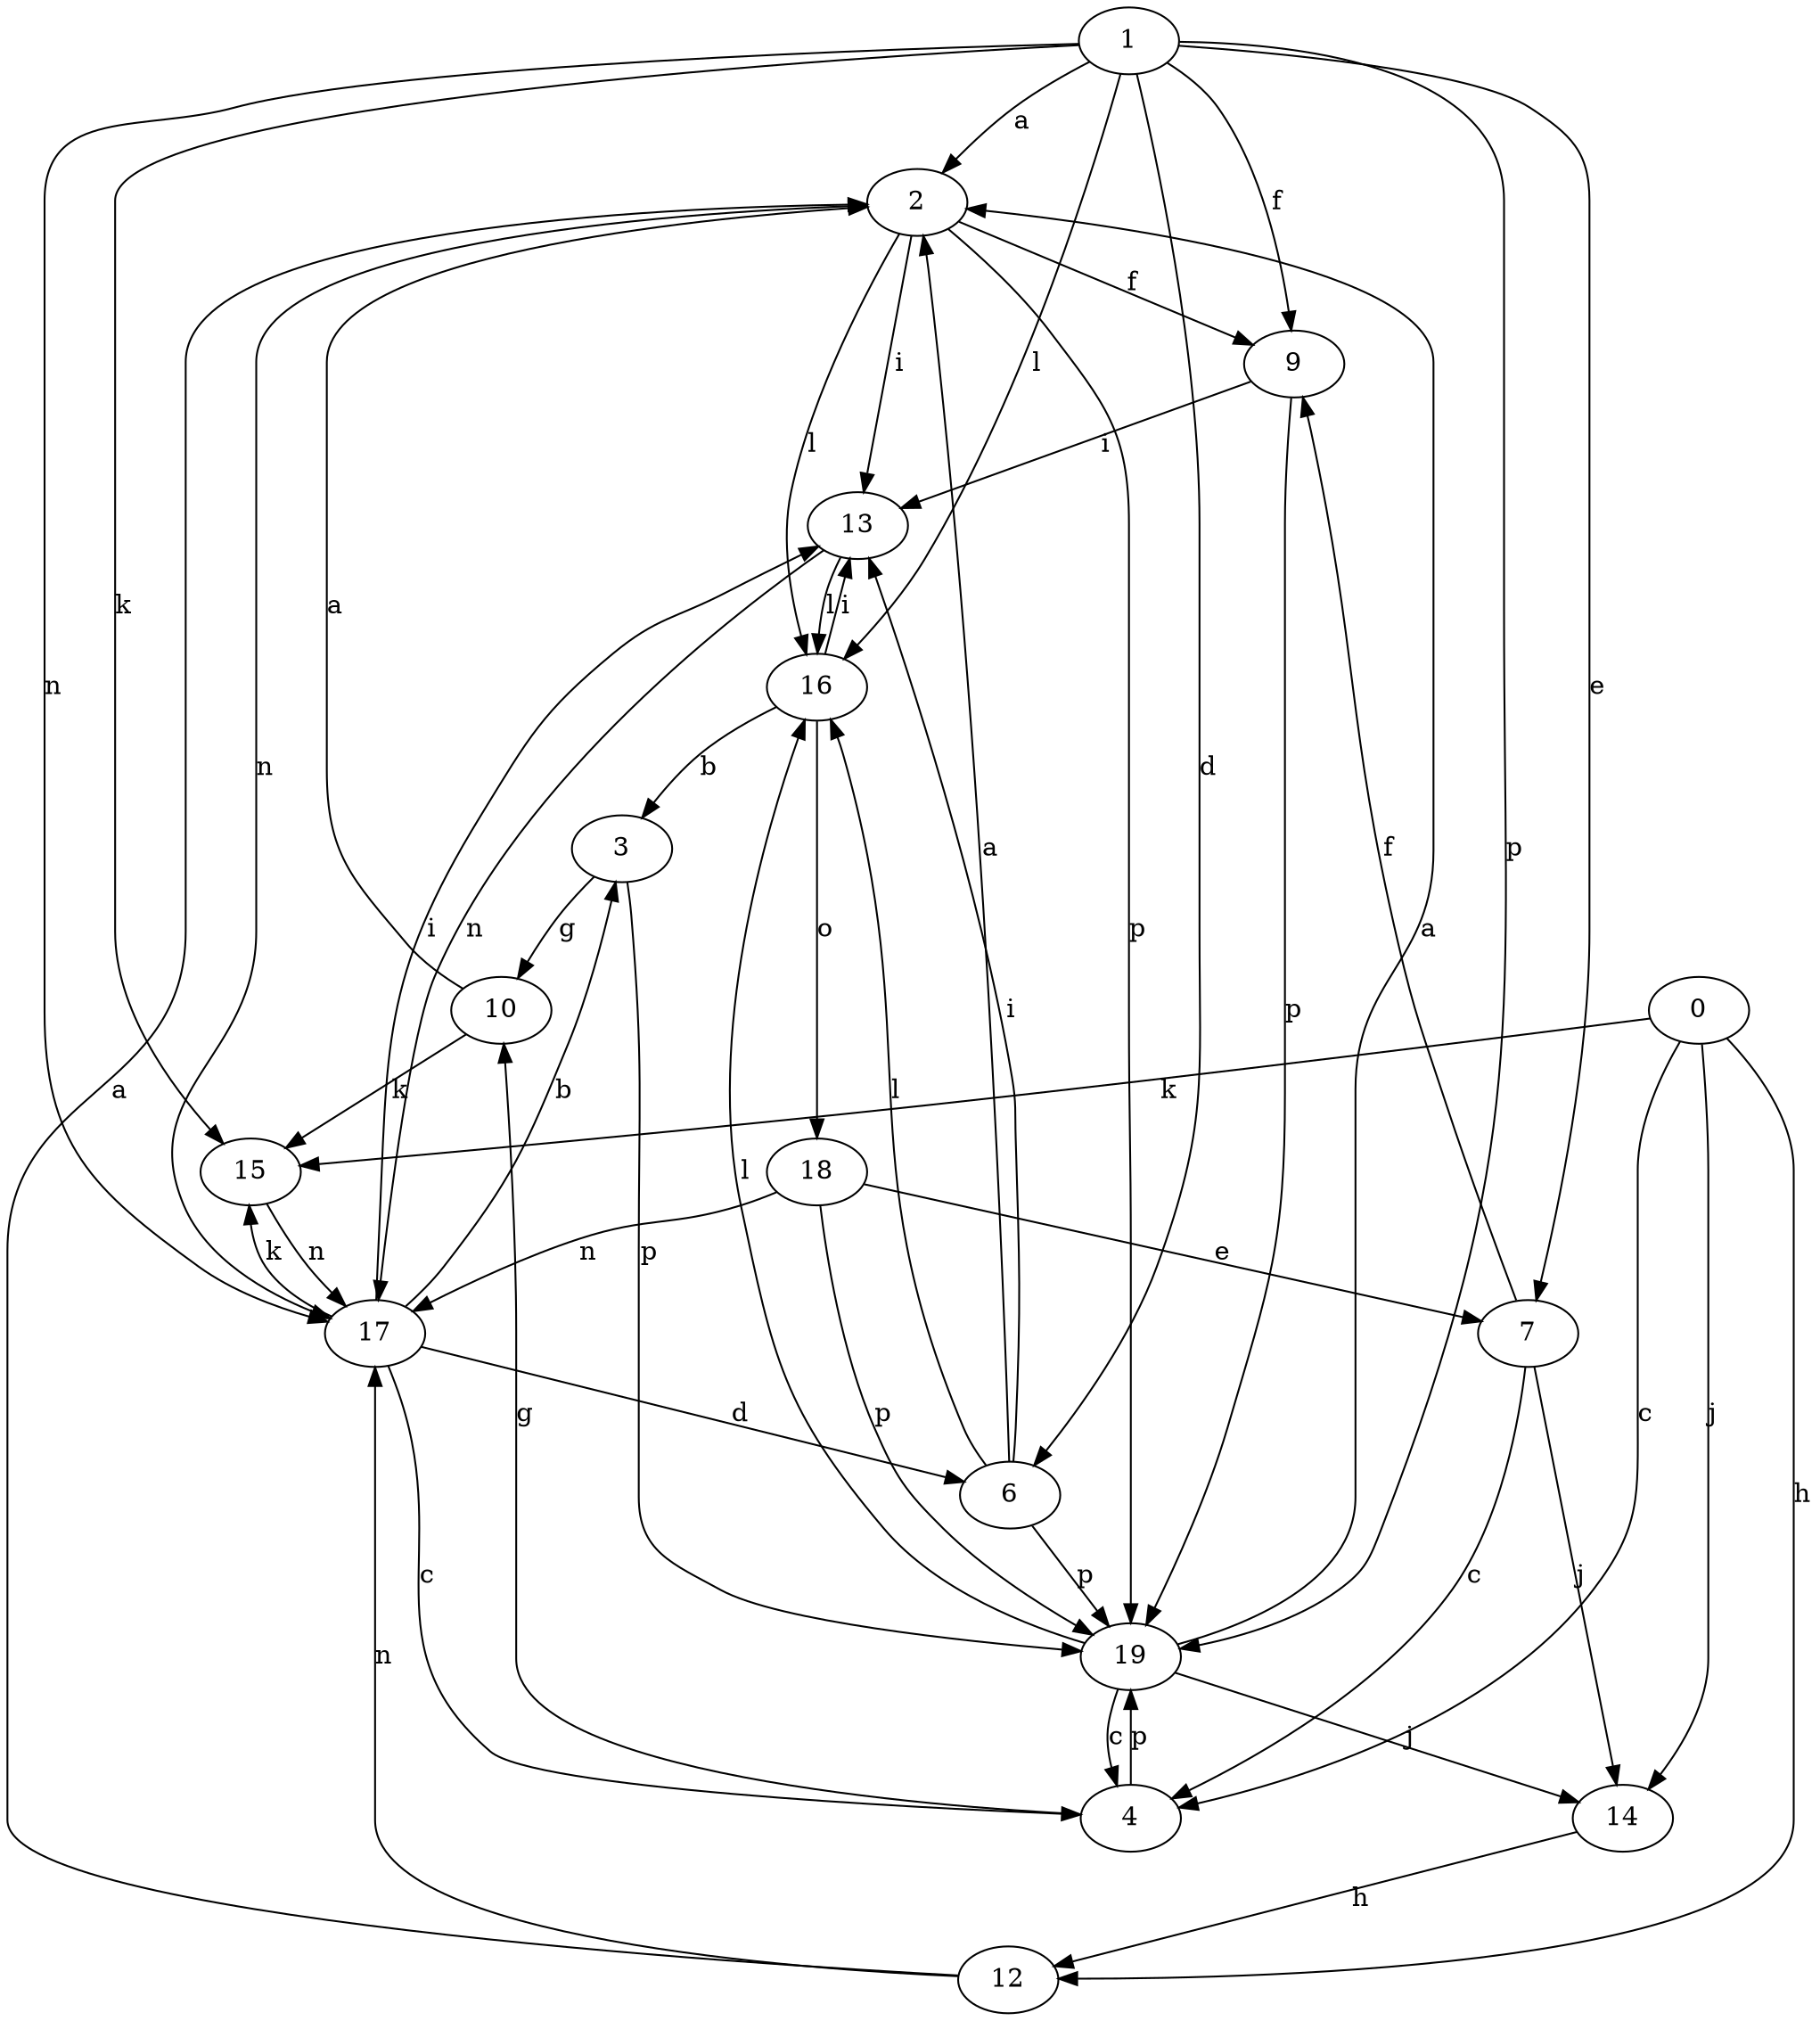 strict digraph  {
1;
2;
3;
4;
6;
7;
9;
10;
12;
13;
14;
15;
16;
17;
18;
19;
0;
1 -> 2  [label=a];
1 -> 6  [label=d];
1 -> 7  [label=e];
1 -> 9  [label=f];
1 -> 15  [label=k];
1 -> 16  [label=l];
1 -> 17  [label=n];
1 -> 19  [label=p];
2 -> 9  [label=f];
2 -> 13  [label=i];
2 -> 16  [label=l];
2 -> 17  [label=n];
2 -> 19  [label=p];
3 -> 10  [label=g];
3 -> 19  [label=p];
4 -> 10  [label=g];
4 -> 19  [label=p];
6 -> 2  [label=a];
6 -> 13  [label=i];
6 -> 16  [label=l];
6 -> 19  [label=p];
7 -> 4  [label=c];
7 -> 9  [label=f];
7 -> 14  [label=j];
9 -> 13  [label=i];
9 -> 19  [label=p];
10 -> 2  [label=a];
10 -> 15  [label=k];
12 -> 2  [label=a];
12 -> 17  [label=n];
13 -> 16  [label=l];
13 -> 17  [label=n];
14 -> 12  [label=h];
15 -> 17  [label=n];
16 -> 3  [label=b];
16 -> 13  [label=i];
16 -> 18  [label=o];
17 -> 3  [label=b];
17 -> 4  [label=c];
17 -> 6  [label=d];
17 -> 13  [label=i];
17 -> 15  [label=k];
18 -> 7  [label=e];
18 -> 17  [label=n];
18 -> 19  [label=p];
19 -> 2  [label=a];
19 -> 4  [label=c];
19 -> 14  [label=j];
19 -> 16  [label=l];
0 -> 4  [label=c];
0 -> 12  [label=h];
0 -> 14  [label=j];
0 -> 15  [label=k];
}
